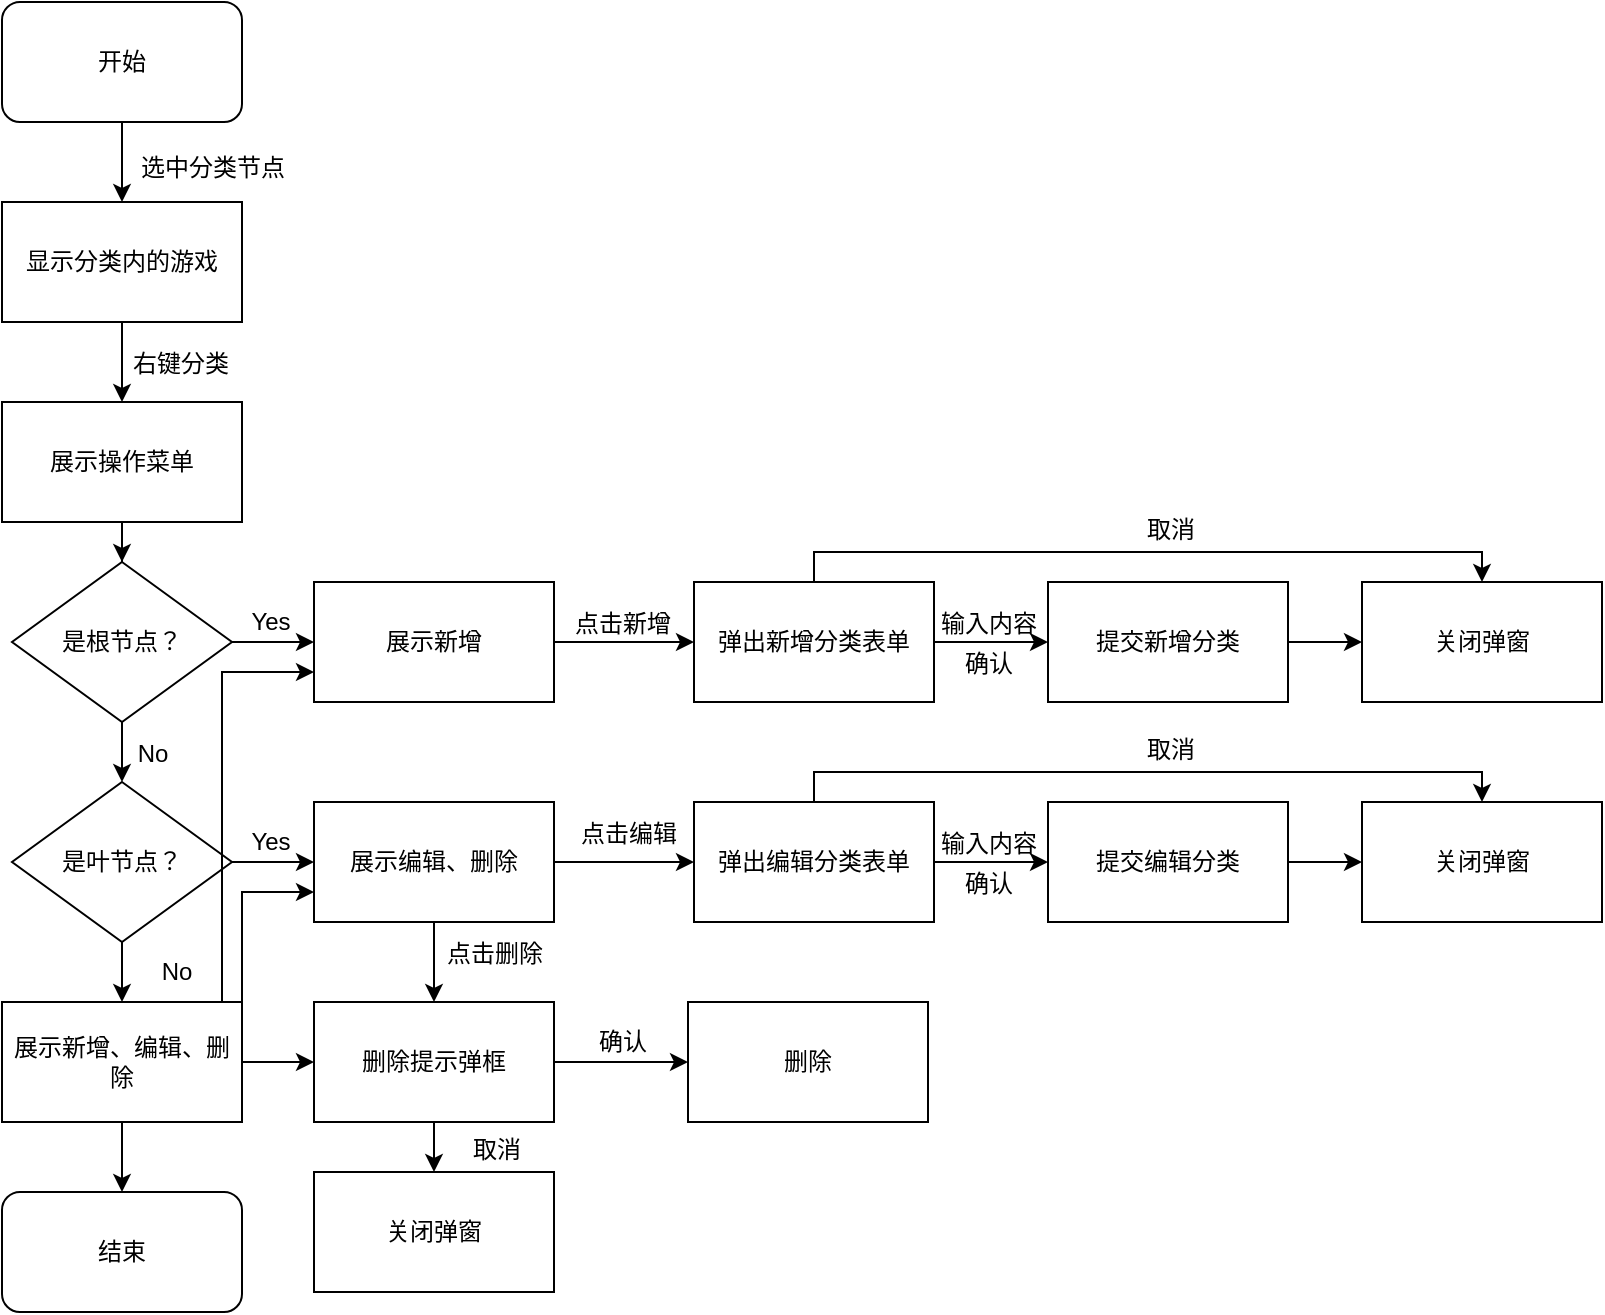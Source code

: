 <mxfile version="12.8.5" type="device"><diagram id="yAVckyBaSDqJKDg2vD1u" name="第 1 页"><mxGraphModel dx="1209" dy="695" grid="1" gridSize="10" guides="1" tooltips="1" connect="1" arrows="1" fold="1" page="1" pageScale="1" pageWidth="827" pageHeight="1169" math="0" shadow="0"><root><mxCell id="0"/><mxCell id="1" parent="0"/><mxCell id="_IK5HFGQGDDCJMAcaJuJ-3" value="" style="edgeStyle=orthogonalEdgeStyle;rounded=0;orthogonalLoop=1;jettySize=auto;html=1;" edge="1" parent="1" source="_IK5HFGQGDDCJMAcaJuJ-1" target="_IK5HFGQGDDCJMAcaJuJ-2"><mxGeometry relative="1" as="geometry"/></mxCell><mxCell id="_IK5HFGQGDDCJMAcaJuJ-1" value="开始" style="rounded=1;whiteSpace=wrap;html=1;" vertex="1" parent="1"><mxGeometry x="10" y="25" width="120" height="60" as="geometry"/></mxCell><mxCell id="_IK5HFGQGDDCJMAcaJuJ-6" value="" style="edgeStyle=orthogonalEdgeStyle;rounded=0;orthogonalLoop=1;jettySize=auto;html=1;" edge="1" parent="1" source="_IK5HFGQGDDCJMAcaJuJ-2" target="_IK5HFGQGDDCJMAcaJuJ-5"><mxGeometry relative="1" as="geometry"/></mxCell><mxCell id="_IK5HFGQGDDCJMAcaJuJ-2" value="显示分类内的游戏" style="rounded=0;whiteSpace=wrap;html=1;" vertex="1" parent="1"><mxGeometry x="10" y="125" width="120" height="60" as="geometry"/></mxCell><mxCell id="_IK5HFGQGDDCJMAcaJuJ-10" style="edgeStyle=orthogonalEdgeStyle;rounded=0;orthogonalLoop=1;jettySize=auto;html=1;entryX=0.5;entryY=0;entryDx=0;entryDy=0;" edge="1" parent="1" source="_IK5HFGQGDDCJMAcaJuJ-5" target="_IK5HFGQGDDCJMAcaJuJ-8"><mxGeometry relative="1" as="geometry"/></mxCell><mxCell id="_IK5HFGQGDDCJMAcaJuJ-5" value="展示操作菜单" style="rounded=0;whiteSpace=wrap;html=1;" vertex="1" parent="1"><mxGeometry x="10" y="225" width="120" height="60" as="geometry"/></mxCell><mxCell id="_IK5HFGQGDDCJMAcaJuJ-4" value="选中分类节点" style="text;html=1;align=center;verticalAlign=middle;resizable=0;points=[];autosize=1;" vertex="1" parent="1"><mxGeometry x="70" y="98" width="90" height="20" as="geometry"/></mxCell><mxCell id="_IK5HFGQGDDCJMAcaJuJ-7" value="右键分类" style="text;html=1;align=center;verticalAlign=middle;resizable=0;points=[];autosize=1;" vertex="1" parent="1"><mxGeometry x="69" y="196" width="60" height="20" as="geometry"/></mxCell><mxCell id="_IK5HFGQGDDCJMAcaJuJ-14" style="edgeStyle=orthogonalEdgeStyle;rounded=0;orthogonalLoop=1;jettySize=auto;html=1;entryX=0;entryY=0.5;entryDx=0;entryDy=0;" edge="1" parent="1" source="_IK5HFGQGDDCJMAcaJuJ-8" target="_IK5HFGQGDDCJMAcaJuJ-13"><mxGeometry relative="1" as="geometry"/></mxCell><mxCell id="_IK5HFGQGDDCJMAcaJuJ-20" value="" style="edgeStyle=orthogonalEdgeStyle;rounded=0;orthogonalLoop=1;jettySize=auto;html=1;" edge="1" parent="1" source="_IK5HFGQGDDCJMAcaJuJ-8" target="_IK5HFGQGDDCJMAcaJuJ-19"><mxGeometry relative="1" as="geometry"/></mxCell><mxCell id="_IK5HFGQGDDCJMAcaJuJ-8" value="是根节点？" style="rhombus;whiteSpace=wrap;html=1;" vertex="1" parent="1"><mxGeometry x="15" y="305" width="110" height="80" as="geometry"/></mxCell><mxCell id="_IK5HFGQGDDCJMAcaJuJ-31" value="" style="edgeStyle=orthogonalEdgeStyle;rounded=0;orthogonalLoop=1;jettySize=auto;html=1;" edge="1" parent="1" source="_IK5HFGQGDDCJMAcaJuJ-13" target="_IK5HFGQGDDCJMAcaJuJ-30"><mxGeometry relative="1" as="geometry"/></mxCell><mxCell id="_IK5HFGQGDDCJMAcaJuJ-13" value="展示新增" style="rounded=0;whiteSpace=wrap;html=1;" vertex="1" parent="1"><mxGeometry x="166" y="315" width="120" height="60" as="geometry"/></mxCell><mxCell id="_IK5HFGQGDDCJMAcaJuJ-34" value="" style="edgeStyle=orthogonalEdgeStyle;rounded=0;orthogonalLoop=1;jettySize=auto;html=1;" edge="1" parent="1" source="_IK5HFGQGDDCJMAcaJuJ-30" target="_IK5HFGQGDDCJMAcaJuJ-33"><mxGeometry relative="1" as="geometry"/></mxCell><mxCell id="_IK5HFGQGDDCJMAcaJuJ-39" style="edgeStyle=orthogonalEdgeStyle;rounded=0;orthogonalLoop=1;jettySize=auto;html=1;entryX=0.5;entryY=0;entryDx=0;entryDy=0;" edge="1" parent="1" source="_IK5HFGQGDDCJMAcaJuJ-30" target="_IK5HFGQGDDCJMAcaJuJ-37"><mxGeometry relative="1" as="geometry"><mxPoint x="770" y="270" as="targetPoint"/><Array as="points"><mxPoint x="416" y="300"/><mxPoint x="750" y="300"/></Array></mxGeometry></mxCell><mxCell id="_IK5HFGQGDDCJMAcaJuJ-30" value="弹出新增分类表单" style="rounded=0;whiteSpace=wrap;html=1;" vertex="1" parent="1"><mxGeometry x="356" y="315" width="120" height="60" as="geometry"/></mxCell><mxCell id="_IK5HFGQGDDCJMAcaJuJ-38" value="" style="edgeStyle=orthogonalEdgeStyle;rounded=0;orthogonalLoop=1;jettySize=auto;html=1;" edge="1" parent="1" source="_IK5HFGQGDDCJMAcaJuJ-33" target="_IK5HFGQGDDCJMAcaJuJ-37"><mxGeometry relative="1" as="geometry"/></mxCell><mxCell id="_IK5HFGQGDDCJMAcaJuJ-33" value="提交新增分类" style="rounded=0;whiteSpace=wrap;html=1;" vertex="1" parent="1"><mxGeometry x="533" y="315" width="120" height="60" as="geometry"/></mxCell><mxCell id="_IK5HFGQGDDCJMAcaJuJ-37" value="关闭弹窗" style="rounded=0;whiteSpace=wrap;html=1;" vertex="1" parent="1"><mxGeometry x="690" y="315" width="120" height="60" as="geometry"/></mxCell><mxCell id="_IK5HFGQGDDCJMAcaJuJ-15" value="Yes" style="text;html=1;align=center;verticalAlign=middle;resizable=0;points=[];autosize=1;" vertex="1" parent="1"><mxGeometry x="129" y="325" width="30" height="20" as="geometry"/></mxCell><mxCell id="_IK5HFGQGDDCJMAcaJuJ-22" value="" style="edgeStyle=orthogonalEdgeStyle;rounded=0;orthogonalLoop=1;jettySize=auto;html=1;" edge="1" parent="1" source="_IK5HFGQGDDCJMAcaJuJ-19" target="_IK5HFGQGDDCJMAcaJuJ-21"><mxGeometry relative="1" as="geometry"/></mxCell><mxCell id="_IK5HFGQGDDCJMAcaJuJ-27" value="" style="edgeStyle=orthogonalEdgeStyle;rounded=0;orthogonalLoop=1;jettySize=auto;html=1;" edge="1" parent="1" source="_IK5HFGQGDDCJMAcaJuJ-19" target="_IK5HFGQGDDCJMAcaJuJ-26"><mxGeometry relative="1" as="geometry"/></mxCell><mxCell id="_IK5HFGQGDDCJMAcaJuJ-19" value="是叶节点？" style="rhombus;whiteSpace=wrap;html=1;" vertex="1" parent="1"><mxGeometry x="15" y="415" width="110" height="80" as="geometry"/></mxCell><mxCell id="_IK5HFGQGDDCJMAcaJuJ-50" style="edgeStyle=orthogonalEdgeStyle;rounded=0;orthogonalLoop=1;jettySize=auto;html=1;entryX=0;entryY=0.5;entryDx=0;entryDy=0;" edge="1" parent="1" source="_IK5HFGQGDDCJMAcaJuJ-21" target="_IK5HFGQGDDCJMAcaJuJ-43"><mxGeometry relative="1" as="geometry"/></mxCell><mxCell id="_IK5HFGQGDDCJMAcaJuJ-53" value="" style="edgeStyle=orthogonalEdgeStyle;rounded=0;orthogonalLoop=1;jettySize=auto;html=1;" edge="1" parent="1" source="_IK5HFGQGDDCJMAcaJuJ-21" target="_IK5HFGQGDDCJMAcaJuJ-52"><mxGeometry relative="1" as="geometry"/></mxCell><mxCell id="_IK5HFGQGDDCJMAcaJuJ-21" value="展示编辑、删除" style="rounded=0;whiteSpace=wrap;html=1;" vertex="1" parent="1"><mxGeometry x="166" y="425" width="120" height="60" as="geometry"/></mxCell><mxCell id="_IK5HFGQGDDCJMAcaJuJ-23" value="No" style="text;html=1;align=center;verticalAlign=middle;resizable=0;points=[];autosize=1;" vertex="1" parent="1"><mxGeometry x="70" y="391" width="30" height="20" as="geometry"/></mxCell><mxCell id="_IK5HFGQGDDCJMAcaJuJ-61" value="" style="edgeStyle=orthogonalEdgeStyle;rounded=0;orthogonalLoop=1;jettySize=auto;html=1;" edge="1" parent="1" source="_IK5HFGQGDDCJMAcaJuJ-26" target="_IK5HFGQGDDCJMAcaJuJ-52"><mxGeometry relative="1" as="geometry"/></mxCell><mxCell id="_IK5HFGQGDDCJMAcaJuJ-62" style="edgeStyle=orthogonalEdgeStyle;rounded=0;orthogonalLoop=1;jettySize=auto;html=1;exitX=1;exitY=0;exitDx=0;exitDy=0;entryX=0;entryY=0.75;entryDx=0;entryDy=0;" edge="1" parent="1" source="_IK5HFGQGDDCJMAcaJuJ-26" target="_IK5HFGQGDDCJMAcaJuJ-21"><mxGeometry relative="1" as="geometry"/></mxCell><mxCell id="_IK5HFGQGDDCJMAcaJuJ-63" style="edgeStyle=orthogonalEdgeStyle;rounded=0;orthogonalLoop=1;jettySize=auto;html=1;exitX=1;exitY=0.25;exitDx=0;exitDy=0;entryX=0;entryY=0.75;entryDx=0;entryDy=0;" edge="1" parent="1" source="_IK5HFGQGDDCJMAcaJuJ-26" target="_IK5HFGQGDDCJMAcaJuJ-13"><mxGeometry relative="1" as="geometry"><Array as="points"><mxPoint x="120" y="540"/><mxPoint x="120" y="360"/></Array></mxGeometry></mxCell><mxCell id="_IK5HFGQGDDCJMAcaJuJ-67" value="" style="edgeStyle=orthogonalEdgeStyle;rounded=0;orthogonalLoop=1;jettySize=auto;html=1;" edge="1" parent="1" source="_IK5HFGQGDDCJMAcaJuJ-26" target="_IK5HFGQGDDCJMAcaJuJ-66"><mxGeometry relative="1" as="geometry"/></mxCell><mxCell id="_IK5HFGQGDDCJMAcaJuJ-26" value="展示新增、编辑、删除" style="rounded=0;whiteSpace=wrap;html=1;" vertex="1" parent="1"><mxGeometry x="10" y="525" width="120" height="60" as="geometry"/></mxCell><mxCell id="_IK5HFGQGDDCJMAcaJuJ-28" value="Yes" style="text;html=1;align=center;verticalAlign=middle;resizable=0;points=[];autosize=1;" vertex="1" parent="1"><mxGeometry x="129" y="435" width="30" height="20" as="geometry"/></mxCell><mxCell id="_IK5HFGQGDDCJMAcaJuJ-29" value="No" style="text;html=1;align=center;verticalAlign=middle;resizable=0;points=[];autosize=1;" vertex="1" parent="1"><mxGeometry x="82" y="500" width="30" height="20" as="geometry"/></mxCell><mxCell id="_IK5HFGQGDDCJMAcaJuJ-32" value="点击新增" style="text;html=1;align=center;verticalAlign=middle;resizable=0;points=[];autosize=1;" vertex="1" parent="1"><mxGeometry x="290" y="326" width="60" height="20" as="geometry"/></mxCell><mxCell id="_IK5HFGQGDDCJMAcaJuJ-35" value="输入内容" style="text;html=1;align=center;verticalAlign=middle;resizable=0;points=[];autosize=1;" vertex="1" parent="1"><mxGeometry x="473" y="326" width="60" height="20" as="geometry"/></mxCell><mxCell id="_IK5HFGQGDDCJMAcaJuJ-36" value="确认" style="text;html=1;align=center;verticalAlign=middle;resizable=0;points=[];autosize=1;" vertex="1" parent="1"><mxGeometry x="483" y="346" width="40" height="20" as="geometry"/></mxCell><mxCell id="_IK5HFGQGDDCJMAcaJuJ-40" value="取消" style="text;html=1;align=center;verticalAlign=middle;resizable=0;points=[];autosize=1;" vertex="1" parent="1"><mxGeometry x="574" y="279" width="40" height="20" as="geometry"/></mxCell><mxCell id="_IK5HFGQGDDCJMAcaJuJ-41" value="" style="edgeStyle=orthogonalEdgeStyle;rounded=0;orthogonalLoop=1;jettySize=auto;html=1;" edge="1" parent="1" source="_IK5HFGQGDDCJMAcaJuJ-43" target="_IK5HFGQGDDCJMAcaJuJ-45"><mxGeometry relative="1" as="geometry"/></mxCell><mxCell id="_IK5HFGQGDDCJMAcaJuJ-42" style="edgeStyle=orthogonalEdgeStyle;rounded=0;orthogonalLoop=1;jettySize=auto;html=1;entryX=0.5;entryY=0;entryDx=0;entryDy=0;" edge="1" parent="1" source="_IK5HFGQGDDCJMAcaJuJ-43" target="_IK5HFGQGDDCJMAcaJuJ-46"><mxGeometry relative="1" as="geometry"><mxPoint x="770" y="380" as="targetPoint"/><Array as="points"><mxPoint x="416" y="410"/><mxPoint x="750" y="410"/></Array></mxGeometry></mxCell><mxCell id="_IK5HFGQGDDCJMAcaJuJ-43" value="弹出编辑分类表单" style="rounded=0;whiteSpace=wrap;html=1;" vertex="1" parent="1"><mxGeometry x="356" y="425" width="120" height="60" as="geometry"/></mxCell><mxCell id="_IK5HFGQGDDCJMAcaJuJ-44" value="" style="edgeStyle=orthogonalEdgeStyle;rounded=0;orthogonalLoop=1;jettySize=auto;html=1;" edge="1" parent="1" source="_IK5HFGQGDDCJMAcaJuJ-45" target="_IK5HFGQGDDCJMAcaJuJ-46"><mxGeometry relative="1" as="geometry"/></mxCell><mxCell id="_IK5HFGQGDDCJMAcaJuJ-45" value="提交编辑分类" style="rounded=0;whiteSpace=wrap;html=1;" vertex="1" parent="1"><mxGeometry x="533" y="425" width="120" height="60" as="geometry"/></mxCell><mxCell id="_IK5HFGQGDDCJMAcaJuJ-46" value="关闭弹窗" style="rounded=0;whiteSpace=wrap;html=1;" vertex="1" parent="1"><mxGeometry x="690" y="425" width="120" height="60" as="geometry"/></mxCell><mxCell id="_IK5HFGQGDDCJMAcaJuJ-47" value="输入内容" style="text;html=1;align=center;verticalAlign=middle;resizable=0;points=[];autosize=1;" vertex="1" parent="1"><mxGeometry x="473" y="436" width="60" height="20" as="geometry"/></mxCell><mxCell id="_IK5HFGQGDDCJMAcaJuJ-48" value="确认" style="text;html=1;align=center;verticalAlign=middle;resizable=0;points=[];autosize=1;" vertex="1" parent="1"><mxGeometry x="483" y="456" width="40" height="20" as="geometry"/></mxCell><mxCell id="_IK5HFGQGDDCJMAcaJuJ-49" value="取消" style="text;html=1;align=center;verticalAlign=middle;resizable=0;points=[];autosize=1;" vertex="1" parent="1"><mxGeometry x="574" y="389" width="40" height="20" as="geometry"/></mxCell><mxCell id="_IK5HFGQGDDCJMAcaJuJ-51" value="点击编辑" style="text;html=1;align=center;verticalAlign=middle;resizable=0;points=[];autosize=1;" vertex="1" parent="1"><mxGeometry x="293" y="431" width="60" height="20" as="geometry"/></mxCell><mxCell id="_IK5HFGQGDDCJMAcaJuJ-56" value="" style="edgeStyle=orthogonalEdgeStyle;rounded=0;orthogonalLoop=1;jettySize=auto;html=1;" edge="1" parent="1" source="_IK5HFGQGDDCJMAcaJuJ-52" target="_IK5HFGQGDDCJMAcaJuJ-55"><mxGeometry relative="1" as="geometry"/></mxCell><mxCell id="_IK5HFGQGDDCJMAcaJuJ-59" value="" style="edgeStyle=orthogonalEdgeStyle;rounded=0;orthogonalLoop=1;jettySize=auto;html=1;" edge="1" parent="1" source="_IK5HFGQGDDCJMAcaJuJ-52" target="_IK5HFGQGDDCJMAcaJuJ-58"><mxGeometry relative="1" as="geometry"/></mxCell><mxCell id="_IK5HFGQGDDCJMAcaJuJ-52" value="删除提示弹框" style="rounded=0;whiteSpace=wrap;html=1;" vertex="1" parent="1"><mxGeometry x="166" y="525" width="120" height="60" as="geometry"/></mxCell><mxCell id="_IK5HFGQGDDCJMAcaJuJ-58" value="关闭弹窗" style="rounded=0;whiteSpace=wrap;html=1;" vertex="1" parent="1"><mxGeometry x="166" y="610" width="120" height="60" as="geometry"/></mxCell><mxCell id="_IK5HFGQGDDCJMAcaJuJ-55" value="删除" style="rounded=0;whiteSpace=wrap;html=1;" vertex="1" parent="1"><mxGeometry x="353" y="525" width="120" height="60" as="geometry"/></mxCell><mxCell id="_IK5HFGQGDDCJMAcaJuJ-54" value="点击删除" style="text;html=1;align=center;verticalAlign=middle;resizable=0;points=[];autosize=1;" vertex="1" parent="1"><mxGeometry x="226" y="491" width="60" height="20" as="geometry"/></mxCell><mxCell id="_IK5HFGQGDDCJMAcaJuJ-57" value="确认" style="text;html=1;align=center;verticalAlign=middle;resizable=0;points=[];autosize=1;" vertex="1" parent="1"><mxGeometry x="300" y="535" width="40" height="20" as="geometry"/></mxCell><mxCell id="_IK5HFGQGDDCJMAcaJuJ-60" value="取消" style="text;html=1;align=center;verticalAlign=middle;resizable=0;points=[];autosize=1;" vertex="1" parent="1"><mxGeometry x="237" y="589" width="40" height="20" as="geometry"/></mxCell><mxCell id="_IK5HFGQGDDCJMAcaJuJ-66" value="结束" style="rounded=1;whiteSpace=wrap;html=1;" vertex="1" parent="1"><mxGeometry x="10" y="620" width="120" height="60" as="geometry"/></mxCell></root></mxGraphModel></diagram></mxfile>